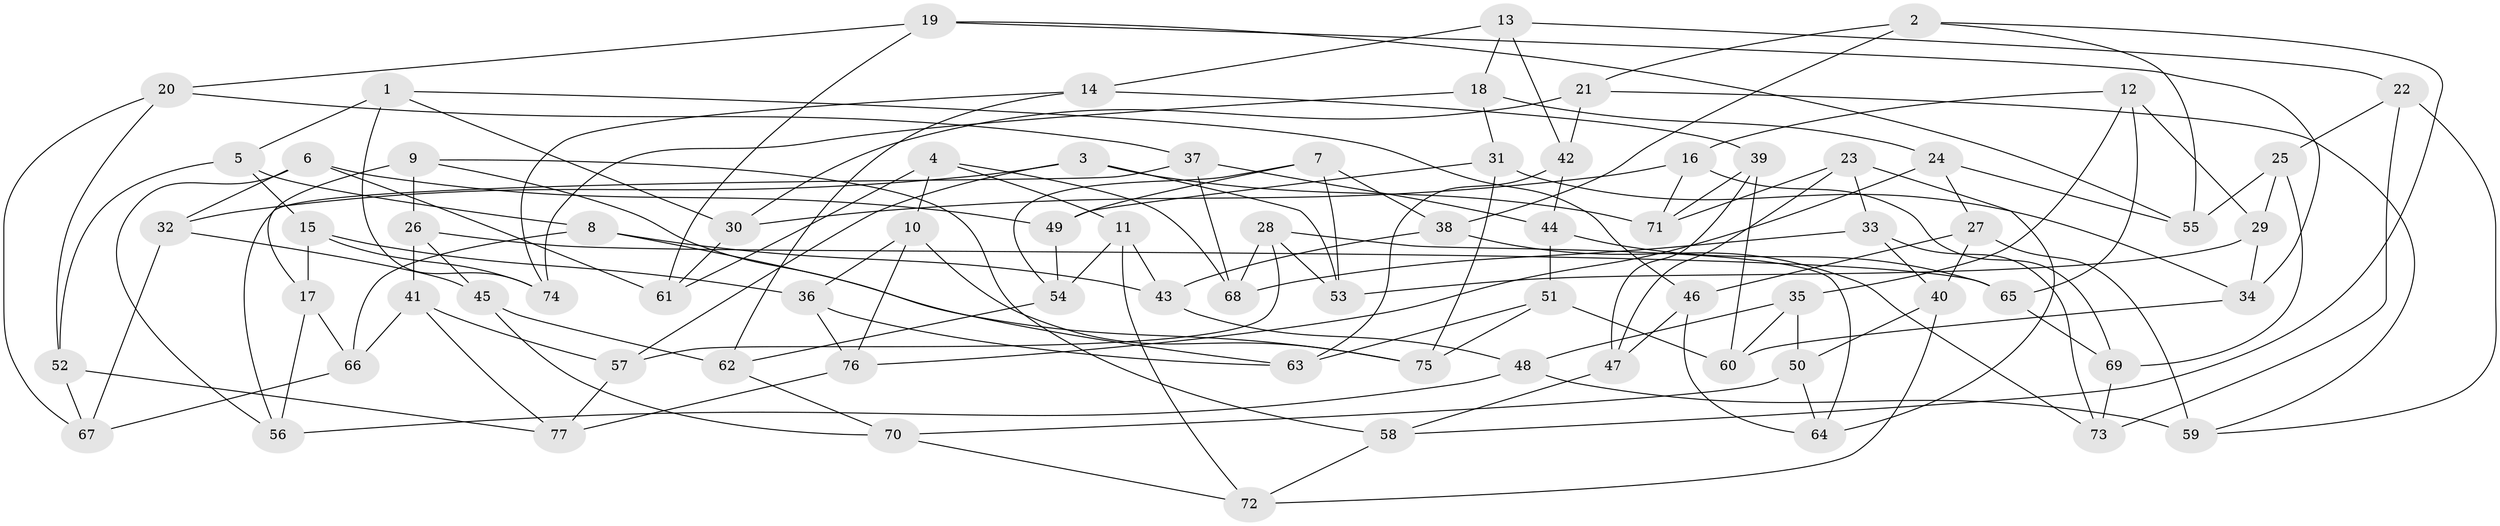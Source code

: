 // Generated by graph-tools (version 1.1) at 2025/57/03/09/25 04:57:35]
// undirected, 77 vertices, 154 edges
graph export_dot {
graph [start="1"]
  node [color=gray90,style=filled];
  1;
  2;
  3;
  4;
  5;
  6;
  7;
  8;
  9;
  10;
  11;
  12;
  13;
  14;
  15;
  16;
  17;
  18;
  19;
  20;
  21;
  22;
  23;
  24;
  25;
  26;
  27;
  28;
  29;
  30;
  31;
  32;
  33;
  34;
  35;
  36;
  37;
  38;
  39;
  40;
  41;
  42;
  43;
  44;
  45;
  46;
  47;
  48;
  49;
  50;
  51;
  52;
  53;
  54;
  55;
  56;
  57;
  58;
  59;
  60;
  61;
  62;
  63;
  64;
  65;
  66;
  67;
  68;
  69;
  70;
  71;
  72;
  73;
  74;
  75;
  76;
  77;
  1 -- 30;
  1 -- 46;
  1 -- 74;
  1 -- 5;
  2 -- 58;
  2 -- 55;
  2 -- 21;
  2 -- 38;
  3 -- 71;
  3 -- 57;
  3 -- 53;
  3 -- 32;
  4 -- 68;
  4 -- 10;
  4 -- 11;
  4 -- 61;
  5 -- 8;
  5 -- 15;
  5 -- 52;
  6 -- 32;
  6 -- 61;
  6 -- 49;
  6 -- 56;
  7 -- 49;
  7 -- 53;
  7 -- 54;
  7 -- 38;
  8 -- 43;
  8 -- 66;
  8 -- 75;
  9 -- 63;
  9 -- 17;
  9 -- 58;
  9 -- 26;
  10 -- 76;
  10 -- 36;
  10 -- 75;
  11 -- 54;
  11 -- 72;
  11 -- 43;
  12 -- 16;
  12 -- 29;
  12 -- 65;
  12 -- 35;
  13 -- 14;
  13 -- 18;
  13 -- 42;
  13 -- 22;
  14 -- 74;
  14 -- 62;
  14 -- 39;
  15 -- 36;
  15 -- 74;
  15 -- 17;
  16 -- 71;
  16 -- 69;
  16 -- 30;
  17 -- 56;
  17 -- 66;
  18 -- 31;
  18 -- 24;
  18 -- 74;
  19 -- 55;
  19 -- 61;
  19 -- 34;
  19 -- 20;
  20 -- 37;
  20 -- 52;
  20 -- 67;
  21 -- 42;
  21 -- 59;
  21 -- 30;
  22 -- 25;
  22 -- 73;
  22 -- 59;
  23 -- 47;
  23 -- 64;
  23 -- 33;
  23 -- 71;
  24 -- 76;
  24 -- 27;
  24 -- 55;
  25 -- 55;
  25 -- 69;
  25 -- 29;
  26 -- 65;
  26 -- 41;
  26 -- 45;
  27 -- 40;
  27 -- 46;
  27 -- 59;
  28 -- 53;
  28 -- 68;
  28 -- 57;
  28 -- 64;
  29 -- 53;
  29 -- 34;
  30 -- 61;
  31 -- 75;
  31 -- 34;
  31 -- 49;
  32 -- 45;
  32 -- 67;
  33 -- 40;
  33 -- 68;
  33 -- 73;
  34 -- 60;
  35 -- 50;
  35 -- 60;
  35 -- 48;
  36 -- 76;
  36 -- 63;
  37 -- 44;
  37 -- 68;
  37 -- 56;
  38 -- 43;
  38 -- 73;
  39 -- 47;
  39 -- 60;
  39 -- 71;
  40 -- 50;
  40 -- 72;
  41 -- 57;
  41 -- 66;
  41 -- 77;
  42 -- 63;
  42 -- 44;
  43 -- 48;
  44 -- 65;
  44 -- 51;
  45 -- 62;
  45 -- 70;
  46 -- 47;
  46 -- 64;
  47 -- 58;
  48 -- 56;
  48 -- 59;
  49 -- 54;
  50 -- 64;
  50 -- 70;
  51 -- 63;
  51 -- 60;
  51 -- 75;
  52 -- 67;
  52 -- 77;
  54 -- 62;
  57 -- 77;
  58 -- 72;
  62 -- 70;
  65 -- 69;
  66 -- 67;
  69 -- 73;
  70 -- 72;
  76 -- 77;
}
